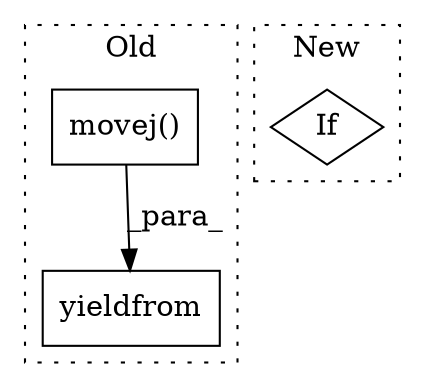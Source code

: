 digraph G {
subgraph cluster0 {
1 [label="movej()" a="75" s="6273,6305" l="11,1" shape="box"];
3 [label="yieldfrom" a="77" s="6262" l="11" shape="box"];
label = "Old";
style="dotted";
}
subgraph cluster1 {
2 [label="If" a="96" s="6477" l="3" shape="diamond"];
label = "New";
style="dotted";
}
1 -> 3 [label="_para_"];
}